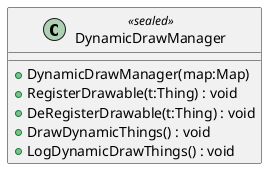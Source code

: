 @startuml
class DynamicDrawManager <<sealed>> {
    + DynamicDrawManager(map:Map)
    + RegisterDrawable(t:Thing) : void
    + DeRegisterDrawable(t:Thing) : void
    + DrawDynamicThings() : void
    + LogDynamicDrawThings() : void
}
@enduml
